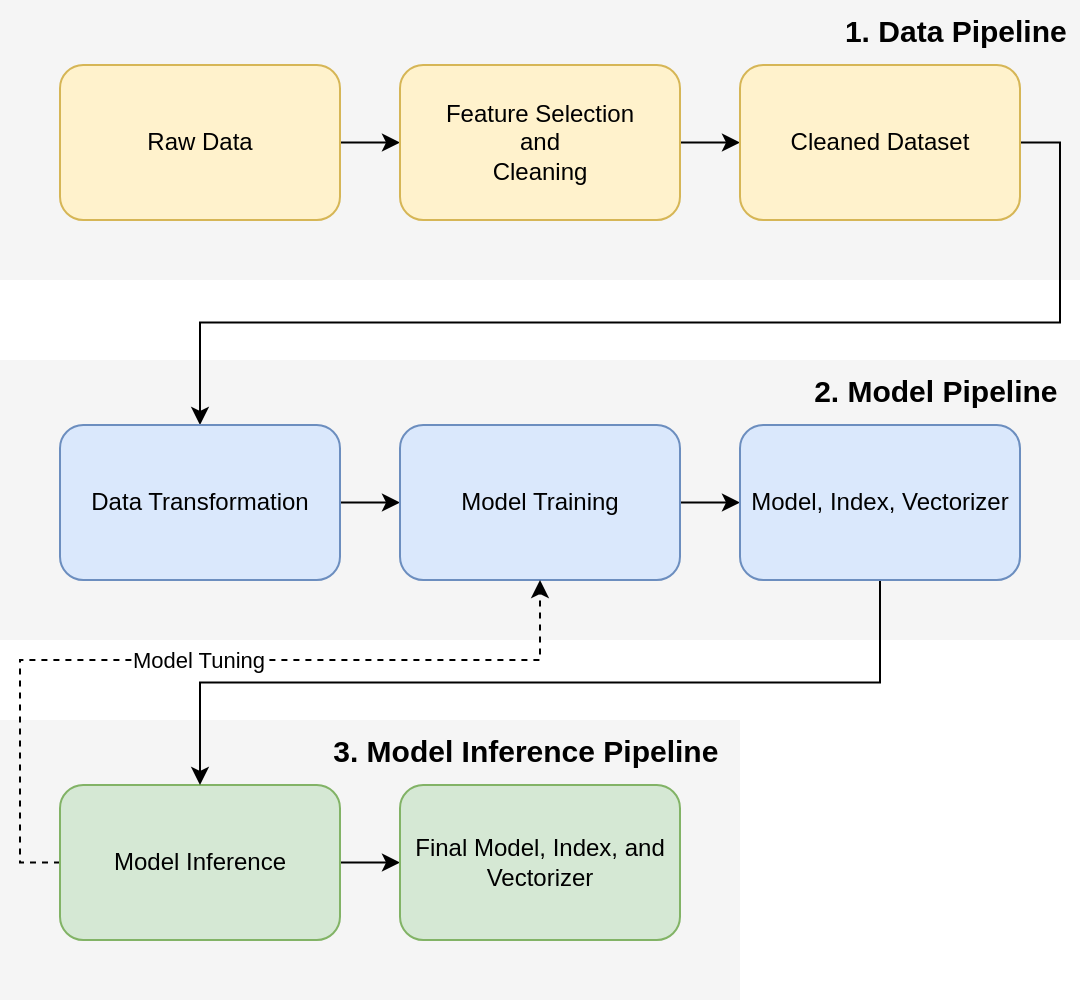 <mxfile version="20.2.3" type="google"><diagram id="6I0OCvxSQrVGMHxT2VVA" name="Page-1"><mxGraphModel grid="1" page="1" gridSize="10" guides="1" tooltips="1" connect="1" arrows="1" fold="1" pageScale="1" pageWidth="850" pageHeight="1100" math="0" shadow="0"><root><mxCell id="0"/><mxCell id="1" parent="0"/><mxCell id="y0CRExK09z_oXsn5LUpm-14" value="" style="whiteSpace=wrap;html=1;strokeColor=none;strokeWidth=1;fillColor=#f5f5f5;fontSize=14;" vertex="1" parent="1"><mxGeometry x="90" y="310" width="540" height="140" as="geometry"/></mxCell><mxCell id="y0CRExK09z_oXsn5LUpm-1" value="" style="whiteSpace=wrap;html=1;strokeColor=none;strokeWidth=1;fillColor=#f5f5f5;fontSize=14;" vertex="1" parent="1"><mxGeometry x="90" y="130" width="540" height="140" as="geometry"/></mxCell><mxCell id="y0CRExK09z_oXsn5LUpm-6" style="edgeStyle=orthogonalEdgeStyle;rounded=0;orthogonalLoop=1;jettySize=auto;html=1;exitX=1;exitY=0.5;exitDx=0;exitDy=0;entryX=0;entryY=0.5;entryDx=0;entryDy=0;" edge="1" parent="1" source="y0CRExK09z_oXsn5LUpm-4" target="y0CRExK09z_oXsn5LUpm-5"><mxGeometry relative="1" as="geometry"/></mxCell><mxCell id="y0CRExK09z_oXsn5LUpm-4" value="Raw Data" style="rounded=1;whiteSpace=wrap;html=1;fillColor=#fff2cc;strokeColor=#d6b656;" vertex="1" parent="1"><mxGeometry x="120" y="162.5" width="140" height="77.5" as="geometry"/></mxCell><mxCell id="y0CRExK09z_oXsn5LUpm-13" style="edgeStyle=orthogonalEdgeStyle;rounded=0;orthogonalLoop=1;jettySize=auto;html=1;exitX=1;exitY=0.5;exitDx=0;exitDy=0;entryX=0;entryY=0.5;entryDx=0;entryDy=0;" edge="1" parent="1" source="y0CRExK09z_oXsn5LUpm-5" target="y0CRExK09z_oXsn5LUpm-12"><mxGeometry relative="1" as="geometry"/></mxCell><mxCell id="y0CRExK09z_oXsn5LUpm-5" value="Feature Selection&lt;br&gt;and&lt;br&gt;Cleaning" style="rounded=1;whiteSpace=wrap;html=1;fillColor=#fff2cc;strokeColor=#d6b656;" vertex="1" parent="1"><mxGeometry x="290" y="162.5" width="140" height="77.5" as="geometry"/></mxCell><mxCell id="y0CRExK09z_oXsn5LUpm-20" style="edgeStyle=orthogonalEdgeStyle;rounded=0;orthogonalLoop=1;jettySize=auto;html=1;exitX=1;exitY=0.5;exitDx=0;exitDy=0;entryX=0.5;entryY=0;entryDx=0;entryDy=0;" edge="1" parent="1" source="y0CRExK09z_oXsn5LUpm-12" target="y0CRExK09z_oXsn5LUpm-16"><mxGeometry relative="1" as="geometry"/></mxCell><mxCell id="y0CRExK09z_oXsn5LUpm-12" value="Cleaned Dataset" style="rounded=1;whiteSpace=wrap;html=1;fillColor=#fff2cc;strokeColor=#d6b656;" vertex="1" parent="1"><mxGeometry x="460" y="162.5" width="140" height="77.5" as="geometry"/></mxCell><mxCell id="y0CRExK09z_oXsn5LUpm-15" style="edgeStyle=orthogonalEdgeStyle;rounded=0;orthogonalLoop=1;jettySize=auto;html=1;exitX=1;exitY=0.5;exitDx=0;exitDy=0;entryX=0;entryY=0.5;entryDx=0;entryDy=0;" edge="1" parent="1" source="y0CRExK09z_oXsn5LUpm-16" target="y0CRExK09z_oXsn5LUpm-18"><mxGeometry relative="1" as="geometry"/></mxCell><mxCell id="y0CRExK09z_oXsn5LUpm-16" value="Data Transformation" style="rounded=1;whiteSpace=wrap;html=1;fillColor=#dae8fc;strokeColor=#6c8ebf;" vertex="1" parent="1"><mxGeometry x="120" y="342.5" width="140" height="77.5" as="geometry"/></mxCell><mxCell id="y0CRExK09z_oXsn5LUpm-27" style="edgeStyle=orthogonalEdgeStyle;rounded=0;orthogonalLoop=1;jettySize=auto;html=1;entryX=0;entryY=0.5;entryDx=0;entryDy=0;" edge="1" parent="1" source="y0CRExK09z_oXsn5LUpm-18" target="y0CRExK09z_oXsn5LUpm-25"><mxGeometry relative="1" as="geometry"/></mxCell><mxCell id="y0CRExK09z_oXsn5LUpm-18" value="Model Training" style="rounded=1;whiteSpace=wrap;html=1;fillColor=#dae8fc;strokeColor=#6c8ebf;" vertex="1" parent="1"><mxGeometry x="290" y="342.5" width="140" height="77.5" as="geometry"/></mxCell><mxCell id="y0CRExK09z_oXsn5LUpm-21" value="" style="whiteSpace=wrap;html=1;strokeColor=none;strokeWidth=1;fillColor=#f5f5f5;fontSize=14;" vertex="1" parent="1"><mxGeometry x="90" y="490" width="370" height="140" as="geometry"/></mxCell><mxCell id="y0CRExK09z_oXsn5LUpm-22" style="edgeStyle=orthogonalEdgeStyle;rounded=0;orthogonalLoop=1;jettySize=auto;html=1;exitX=1;exitY=0.5;exitDx=0;exitDy=0;entryX=0;entryY=0.5;entryDx=0;entryDy=0;" edge="1" parent="1" source="y0CRExK09z_oXsn5LUpm-23" target="y0CRExK09z_oXsn5LUpm-24"><mxGeometry relative="1" as="geometry"/></mxCell><mxCell id="y0CRExK09z_oXsn5LUpm-34" value="Model Tuning" style="edgeStyle=orthogonalEdgeStyle;rounded=0;orthogonalLoop=1;jettySize=auto;html=1;exitX=0;exitY=0.5;exitDx=0;exitDy=0;entryX=0.5;entryY=1;entryDx=0;entryDy=0;dashed=1;" edge="1" parent="1" source="y0CRExK09z_oXsn5LUpm-23" target="y0CRExK09z_oXsn5LUpm-18"><mxGeometry relative="1" as="geometry"><Array as="points"><mxPoint x="100" y="561"/><mxPoint x="100" y="460"/><mxPoint x="360" y="460"/></Array></mxGeometry></mxCell><mxCell id="y0CRExK09z_oXsn5LUpm-23" value="Model Inference" style="rounded=1;whiteSpace=wrap;html=1;fillColor=#d5e8d4;strokeColor=#82b366;" vertex="1" parent="1"><mxGeometry x="120" y="522.5" width="140" height="77.5" as="geometry"/></mxCell><mxCell id="y0CRExK09z_oXsn5LUpm-24" value="Final Model, Index, and Vectorizer" style="rounded=1;whiteSpace=wrap;html=1;fillColor=#d5e8d4;strokeColor=#82b366;" vertex="1" parent="1"><mxGeometry x="290" y="522.5" width="140" height="77.5" as="geometry"/></mxCell><mxCell id="y0CRExK09z_oXsn5LUpm-29" style="edgeStyle=orthogonalEdgeStyle;rounded=0;orthogonalLoop=1;jettySize=auto;html=1;exitX=0.5;exitY=1;exitDx=0;exitDy=0;entryX=0.5;entryY=0;entryDx=0;entryDy=0;" edge="1" parent="1" source="y0CRExK09z_oXsn5LUpm-25" target="y0CRExK09z_oXsn5LUpm-23"><mxGeometry relative="1" as="geometry"/></mxCell><mxCell id="y0CRExK09z_oXsn5LUpm-25" value="Model, Index, Vectorizer" style="rounded=1;whiteSpace=wrap;html=1;fillColor=#dae8fc;strokeColor=#6c8ebf;" vertex="1" parent="1"><mxGeometry x="460" y="342.5" width="140" height="77.5" as="geometry"/></mxCell><mxCell id="y0CRExK09z_oXsn5LUpm-37" value="3. Model Inference Pipeline&amp;nbsp;" style="text;html=1;strokeColor=none;fillColor=none;align=center;verticalAlign=middle;whiteSpace=wrap;rounded=0;fontStyle=1;fontSize=15;" vertex="1" parent="1"><mxGeometry x="250" y="490" width="210" height="30" as="geometry"/></mxCell><mxCell id="y0CRExK09z_oXsn5LUpm-38" value="2. Model Pipeline&amp;nbsp;" style="text;html=1;strokeColor=none;fillColor=none;align=center;verticalAlign=middle;whiteSpace=wrap;rounded=0;fontStyle=1;fontSize=15;" vertex="1" parent="1"><mxGeometry x="490" y="310" width="140" height="30" as="geometry"/></mxCell><mxCell id="y0CRExK09z_oXsn5LUpm-39" value="1. Data Pipeline&amp;nbsp;" style="text;html=1;strokeColor=none;fillColor=none;align=center;verticalAlign=middle;whiteSpace=wrap;rounded=0;fontStyle=1;fontSize=15;" vertex="1" parent="1"><mxGeometry x="510" y="130" width="120" height="30" as="geometry"/></mxCell></root></mxGraphModel></diagram></mxfile>